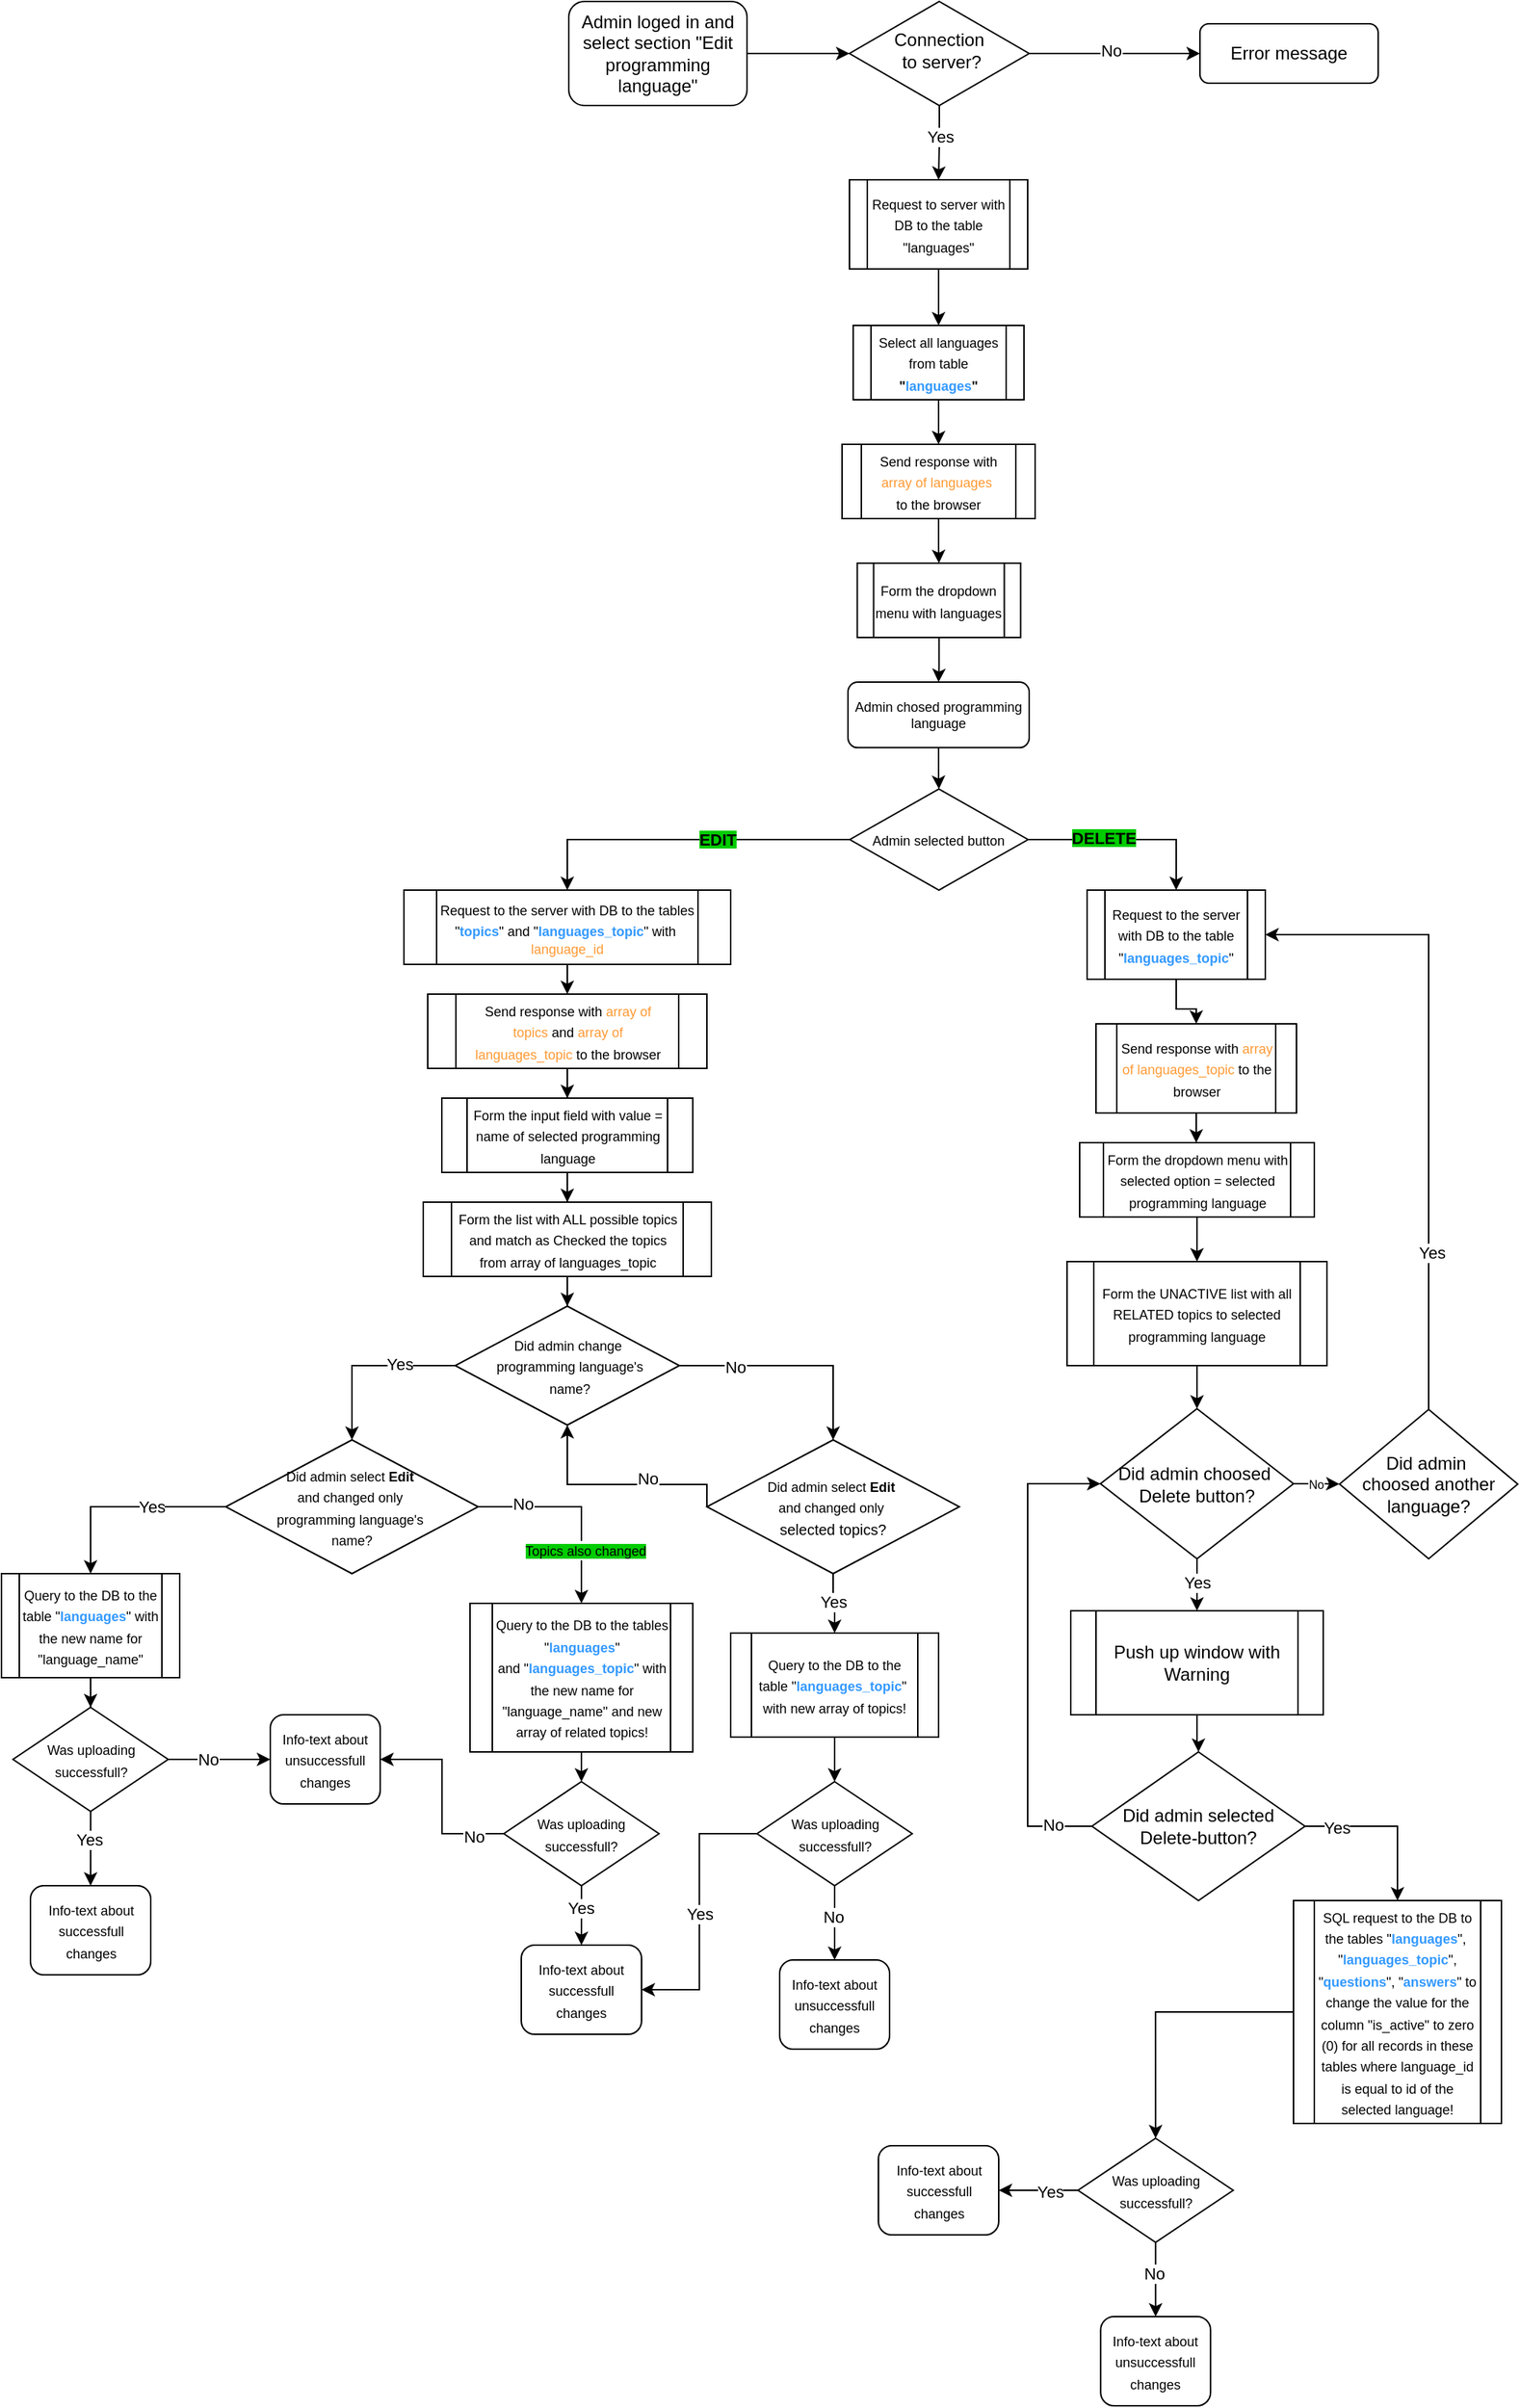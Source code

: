 <mxfile version="27.1.4">
  <diagram id="C5RBs43oDa-KdzZeNtuy" name="Page-1">
    <mxGraphModel dx="1682" dy="297" grid="1" gridSize="10" guides="1" tooltips="1" connect="1" arrows="1" fold="1" page="1" pageScale="1" pageWidth="1169" pageHeight="827" math="0" shadow="0">
      <root>
        <mxCell id="WIyWlLk6GJQsqaUBKTNV-0" />
        <mxCell id="WIyWlLk6GJQsqaUBKTNV-1" parent="WIyWlLk6GJQsqaUBKTNV-0" />
        <mxCell id="8D5OD1Dsjr757IrfoJvk-187" style="edgeStyle=orthogonalEdgeStyle;rounded=0;orthogonalLoop=1;jettySize=auto;html=1;entryX=0;entryY=0.5;entryDx=0;entryDy=0;" parent="WIyWlLk6GJQsqaUBKTNV-1" source="8D5OD1Dsjr757IrfoJvk-73" target="8D5OD1Dsjr757IrfoJvk-78" edge="1">
          <mxGeometry relative="1" as="geometry" />
        </mxCell>
        <mxCell id="8D5OD1Dsjr757IrfoJvk-73" value="Admin loged in and select section &quot;Edit programming language&quot;" style="rounded=1;whiteSpace=wrap;html=1;fontSize=12;glass=0;strokeWidth=1;shadow=0;" parent="WIyWlLk6GJQsqaUBKTNV-1" vertex="1">
          <mxGeometry x="-368" y="30" width="120" height="70" as="geometry" />
        </mxCell>
        <mxCell id="8D5OD1Dsjr757IrfoJvk-74" style="edgeStyle=orthogonalEdgeStyle;rounded=0;orthogonalLoop=1;jettySize=auto;html=1;entryX=0.5;entryY=0;entryDx=0;entryDy=0;" parent="WIyWlLk6GJQsqaUBKTNV-1" source="8D5OD1Dsjr757IrfoJvk-78" target="8D5OD1Dsjr757IrfoJvk-81" edge="1">
          <mxGeometry relative="1" as="geometry" />
        </mxCell>
        <mxCell id="8D5OD1Dsjr757IrfoJvk-75" value="Yes" style="edgeLabel;html=1;align=center;verticalAlign=middle;resizable=0;points=[];" parent="8D5OD1Dsjr757IrfoJvk-74" vertex="1" connectable="0">
          <mxGeometry x="-0.187" relative="1" as="geometry">
            <mxPoint as="offset" />
          </mxGeometry>
        </mxCell>
        <mxCell id="8D5OD1Dsjr757IrfoJvk-76" style="edgeStyle=orthogonalEdgeStyle;rounded=0;orthogonalLoop=1;jettySize=auto;html=1;exitX=1;exitY=0.5;exitDx=0;exitDy=0;entryX=0;entryY=0.5;entryDx=0;entryDy=0;" parent="WIyWlLk6GJQsqaUBKTNV-1" source="8D5OD1Dsjr757IrfoJvk-78" target="8D5OD1Dsjr757IrfoJvk-79" edge="1">
          <mxGeometry relative="1" as="geometry" />
        </mxCell>
        <mxCell id="8D5OD1Dsjr757IrfoJvk-77" value="No" style="edgeLabel;html=1;align=center;verticalAlign=middle;resizable=0;points=[];" parent="8D5OD1Dsjr757IrfoJvk-76" vertex="1" connectable="0">
          <mxGeometry x="-0.056" y="2" relative="1" as="geometry">
            <mxPoint as="offset" />
          </mxGeometry>
        </mxCell>
        <mxCell id="8D5OD1Dsjr757IrfoJvk-78" value="Connection&lt;div&gt;&amp;nbsp;to server?&lt;/div&gt;" style="rhombus;whiteSpace=wrap;html=1;shadow=0;fontFamily=Helvetica;fontSize=12;align=center;strokeWidth=1;spacing=6;spacingTop=-4;" parent="WIyWlLk6GJQsqaUBKTNV-1" vertex="1">
          <mxGeometry x="-179" y="30" width="121" height="70" as="geometry" />
        </mxCell>
        <mxCell id="8D5OD1Dsjr757IrfoJvk-79" value="Error message" style="rounded=1;whiteSpace=wrap;html=1;fontSize=12;glass=0;strokeWidth=1;shadow=0;" parent="WIyWlLk6GJQsqaUBKTNV-1" vertex="1">
          <mxGeometry x="57" y="45" width="120" height="40" as="geometry" />
        </mxCell>
        <mxCell id="8D5OD1Dsjr757IrfoJvk-80" style="edgeStyle=orthogonalEdgeStyle;rounded=0;orthogonalLoop=1;jettySize=auto;html=1;entryX=0.5;entryY=0;entryDx=0;entryDy=0;" parent="WIyWlLk6GJQsqaUBKTNV-1" source="8D5OD1Dsjr757IrfoJvk-81" target="8D5OD1Dsjr757IrfoJvk-83" edge="1">
          <mxGeometry relative="1" as="geometry" />
        </mxCell>
        <mxCell id="8D5OD1Dsjr757IrfoJvk-81" value="&lt;span style=&quot;font-size: 9px;&quot;&gt;Request to server with DB to the table &quot;languages&quot;&lt;/span&gt;" style="shape=process;whiteSpace=wrap;html=1;backgroundOutline=1;" parent="WIyWlLk6GJQsqaUBKTNV-1" vertex="1">
          <mxGeometry x="-179" y="150" width="120" height="60" as="geometry" />
        </mxCell>
        <mxCell id="8D5OD1Dsjr757IrfoJvk-82" style="edgeStyle=orthogonalEdgeStyle;rounded=0;orthogonalLoop=1;jettySize=auto;html=1;entryX=0.5;entryY=0;entryDx=0;entryDy=0;" parent="WIyWlLk6GJQsqaUBKTNV-1" source="8D5OD1Dsjr757IrfoJvk-83" target="8D5OD1Dsjr757IrfoJvk-85" edge="1">
          <mxGeometry relative="1" as="geometry" />
        </mxCell>
        <mxCell id="8D5OD1Dsjr757IrfoJvk-83" value="&lt;font style=&quot;font-size: 9px;&quot;&gt;Select all languages from table &lt;b&gt;&quot;&lt;font style=&quot;color: rgb(51, 153, 255);&quot;&gt;languages&lt;/font&gt;&quot;&lt;/b&gt;&lt;/font&gt;" style="shape=process;whiteSpace=wrap;html=1;backgroundOutline=1;" parent="WIyWlLk6GJQsqaUBKTNV-1" vertex="1">
          <mxGeometry x="-176.5" y="248" width="115" height="50" as="geometry" />
        </mxCell>
        <mxCell id="8D5OD1Dsjr757IrfoJvk-84" style="edgeStyle=orthogonalEdgeStyle;rounded=0;orthogonalLoop=1;jettySize=auto;html=1;entryX=0.5;entryY=0;entryDx=0;entryDy=0;" parent="WIyWlLk6GJQsqaUBKTNV-1" source="8D5OD1Dsjr757IrfoJvk-85" target="8D5OD1Dsjr757IrfoJvk-87" edge="1">
          <mxGeometry relative="1" as="geometry" />
        </mxCell>
        <mxCell id="8D5OD1Dsjr757IrfoJvk-85" value="&lt;font style=&quot;font-size: 9px;&quot;&gt;Send response with &lt;font style=&quot;color: rgb(255, 153, 51);&quot;&gt;array of languages&lt;/font&gt;&amp;nbsp;&lt;/font&gt;&lt;div&gt;&lt;font style=&quot;font-size: 9px;&quot;&gt;to the browser&lt;/font&gt;&lt;/div&gt;" style="shape=process;whiteSpace=wrap;html=1;backgroundOutline=1;" parent="WIyWlLk6GJQsqaUBKTNV-1" vertex="1">
          <mxGeometry x="-184" y="328" width="130" height="50" as="geometry" />
        </mxCell>
        <mxCell id="8D5OD1Dsjr757IrfoJvk-86" value="" style="edgeStyle=orthogonalEdgeStyle;rounded=0;orthogonalLoop=1;jettySize=auto;html=1;" parent="WIyWlLk6GJQsqaUBKTNV-1" source="8D5OD1Dsjr757IrfoJvk-87" target="8D5OD1Dsjr757IrfoJvk-89" edge="1">
          <mxGeometry relative="1" as="geometry" />
        </mxCell>
        <mxCell id="8D5OD1Dsjr757IrfoJvk-87" value="&lt;font style=&quot;font-size: 9px;&quot;&gt;Form the dropdown menu with languages&lt;/font&gt;" style="shape=process;whiteSpace=wrap;html=1;backgroundOutline=1;" parent="WIyWlLk6GJQsqaUBKTNV-1" vertex="1">
          <mxGeometry x="-173.75" y="408.0" width="110" height="50" as="geometry" />
        </mxCell>
        <mxCell id="8D5OD1Dsjr757IrfoJvk-88" style="edgeStyle=orthogonalEdgeStyle;rounded=0;orthogonalLoop=1;jettySize=auto;html=1;entryX=0.5;entryY=0;entryDx=0;entryDy=0;" parent="WIyWlLk6GJQsqaUBKTNV-1" source="8D5OD1Dsjr757IrfoJvk-89" target="8D5OD1Dsjr757IrfoJvk-98" edge="1">
          <mxGeometry relative="1" as="geometry" />
        </mxCell>
        <mxCell id="8D5OD1Dsjr757IrfoJvk-89" value="Admin chosed programming language" style="whiteSpace=wrap;html=1;rounded=1;fontSize=9;" parent="WIyWlLk6GJQsqaUBKTNV-1" vertex="1">
          <mxGeometry x="-180" y="488.0" width="122" height="44.18" as="geometry" />
        </mxCell>
        <mxCell id="8D5OD1Dsjr757IrfoJvk-90" style="edgeStyle=orthogonalEdgeStyle;rounded=0;orthogonalLoop=1;jettySize=auto;html=1;entryX=0.5;entryY=0;entryDx=0;entryDy=0;" parent="WIyWlLk6GJQsqaUBKTNV-1" source="8D5OD1Dsjr757IrfoJvk-91" target="8D5OD1Dsjr757IrfoJvk-103" edge="1">
          <mxGeometry relative="1" as="geometry" />
        </mxCell>
        <mxCell id="8D5OD1Dsjr757IrfoJvk-91" value="&lt;font style=&quot;font-size: 9px;&quot;&gt;Send response with &lt;font style=&quot;color: rgb(255, 153, 51);&quot;&gt;array of topics&lt;/font&gt;&amp;nbsp;and&amp;nbsp;&lt;span style=&quot;color: rgb(255, 153, 51);&quot;&gt;array of languages_topic&amp;nbsp;&lt;/span&gt;to the browser&lt;/font&gt;" style="shape=process;whiteSpace=wrap;html=1;backgroundOutline=1;" parent="WIyWlLk6GJQsqaUBKTNV-1" vertex="1">
          <mxGeometry x="-463" y="698" width="188" height="50" as="geometry" />
        </mxCell>
        <mxCell id="8D5OD1Dsjr757IrfoJvk-92" style="edgeStyle=orthogonalEdgeStyle;rounded=0;orthogonalLoop=1;jettySize=auto;html=1;entryX=0.5;entryY=0;entryDx=0;entryDy=0;" parent="WIyWlLk6GJQsqaUBKTNV-1" source="8D5OD1Dsjr757IrfoJvk-93" target="8D5OD1Dsjr757IrfoJvk-134" edge="1">
          <mxGeometry relative="1" as="geometry" />
        </mxCell>
        <mxCell id="8D5OD1Dsjr757IrfoJvk-93" value="&lt;font style=&quot;font-size: 9px;&quot;&gt;Form the list with ALL possible topics and match as Checked the topics from array of languages_topic&lt;/font&gt;" style="shape=process;whiteSpace=wrap;html=1;backgroundOutline=1;" parent="WIyWlLk6GJQsqaUBKTNV-1" vertex="1">
          <mxGeometry x="-466" y="838" width="194" height="50" as="geometry" />
        </mxCell>
        <mxCell id="8D5OD1Dsjr757IrfoJvk-94" style="edgeStyle=orthogonalEdgeStyle;rounded=0;orthogonalLoop=1;jettySize=auto;html=1;entryX=0.5;entryY=0;entryDx=0;entryDy=0;exitX=0;exitY=0.5;exitDx=0;exitDy=0;" parent="WIyWlLk6GJQsqaUBKTNV-1" source="8D5OD1Dsjr757IrfoJvk-98" target="8D5OD1Dsjr757IrfoJvk-100" edge="1">
          <mxGeometry relative="1" as="geometry">
            <Array as="points">
              <mxPoint x="-369" y="594" />
            </Array>
          </mxGeometry>
        </mxCell>
        <mxCell id="8D5OD1Dsjr757IrfoJvk-95" value="&lt;b style=&quot;background-color: rgb(0, 204, 0);&quot;&gt;EDIT&lt;/b&gt;" style="edgeLabel;html=1;align=center;verticalAlign=middle;resizable=0;points=[];" parent="8D5OD1Dsjr757IrfoJvk-94" vertex="1" connectable="0">
          <mxGeometry x="-0.306" y="-2" relative="1" as="geometry">
            <mxPoint x="-12" y="2" as="offset" />
          </mxGeometry>
        </mxCell>
        <mxCell id="8D5OD1Dsjr757IrfoJvk-96" style="edgeStyle=orthogonalEdgeStyle;rounded=0;orthogonalLoop=1;jettySize=auto;html=1;entryX=0.5;entryY=0;entryDx=0;entryDy=0;" parent="WIyWlLk6GJQsqaUBKTNV-1" source="8D5OD1Dsjr757IrfoJvk-98" target="8D5OD1Dsjr757IrfoJvk-101" edge="1">
          <mxGeometry relative="1" as="geometry" />
        </mxCell>
        <mxCell id="8D5OD1Dsjr757IrfoJvk-97" value="&lt;span style=&quot;background-color: rgb(0, 204, 0);&quot;&gt;&lt;b&gt;DELETE&lt;/b&gt;&lt;/span&gt;" style="edgeLabel;html=1;align=center;verticalAlign=middle;resizable=0;points=[];" parent="8D5OD1Dsjr757IrfoJvk-96" vertex="1" connectable="0">
          <mxGeometry x="-0.256" y="1" relative="1" as="geometry">
            <mxPoint as="offset" />
          </mxGeometry>
        </mxCell>
        <mxCell id="8D5OD1Dsjr757IrfoJvk-98" value="&lt;span style=&quot;font-size: 9px;&quot;&gt;Admin selected button&lt;/span&gt;" style="rhombus;whiteSpace=wrap;html=1;" parent="WIyWlLk6GJQsqaUBKTNV-1" vertex="1">
          <mxGeometry x="-178.75" y="560" width="120" height="68" as="geometry" />
        </mxCell>
        <mxCell id="8D5OD1Dsjr757IrfoJvk-99" style="edgeStyle=orthogonalEdgeStyle;rounded=0;orthogonalLoop=1;jettySize=auto;html=1;exitX=0.5;exitY=1;exitDx=0;exitDy=0;entryX=0.5;entryY=0;entryDx=0;entryDy=0;" parent="WIyWlLk6GJQsqaUBKTNV-1" source="8D5OD1Dsjr757IrfoJvk-100" target="8D5OD1Dsjr757IrfoJvk-91" edge="1">
          <mxGeometry relative="1" as="geometry">
            <mxPoint x="-339" y="718" as="targetPoint" />
            <Array as="points">
              <mxPoint x="-369" y="698" />
              <mxPoint x="-369" y="698" />
            </Array>
          </mxGeometry>
        </mxCell>
        <mxCell id="8D5OD1Dsjr757IrfoJvk-100" value="&lt;span style=&quot;font-size: 9px;&quot;&gt;Request to the server with DB to the tables &quot;&lt;font style=&quot;color: rgb(51, 153, 255);&quot;&gt;&lt;b&gt;topics&lt;/b&gt;&lt;/font&gt;&quot; and &quot;&lt;font style=&quot;color: rgb(51, 153, 255);&quot;&gt;&lt;b&gt;languages_topic&lt;/b&gt;&lt;/font&gt;&quot; with&amp;nbsp;&lt;/span&gt;&lt;div style=&quot;font-size: 9px;&quot;&gt;&lt;font style=&quot;color: rgb(255, 153, 51);&quot;&gt;language_id&lt;/font&gt;&lt;/div&gt;" style="shape=process;whiteSpace=wrap;html=1;backgroundOutline=1;" parent="WIyWlLk6GJQsqaUBKTNV-1" vertex="1">
          <mxGeometry x="-479" y="628" width="220" height="50" as="geometry" />
        </mxCell>
        <mxCell id="sd-0qP29zZ8B7TKzDbdG-0" style="edgeStyle=orthogonalEdgeStyle;rounded=0;orthogonalLoop=1;jettySize=auto;html=1;entryX=0.5;entryY=0;entryDx=0;entryDy=0;" edge="1" parent="WIyWlLk6GJQsqaUBKTNV-1" source="8D5OD1Dsjr757IrfoJvk-101" target="8D5OD1Dsjr757IrfoJvk-117">
          <mxGeometry relative="1" as="geometry" />
        </mxCell>
        <mxCell id="8D5OD1Dsjr757IrfoJvk-101" value="&lt;span style=&quot;font-size: 9px;&quot;&gt;Request to the server with DB to the table &quot;&lt;font style=&quot;color: rgb(51, 153, 255);&quot;&gt;&lt;b&gt;languages_topic&lt;/b&gt;&lt;/font&gt;&quot;&lt;/span&gt;" style="shape=process;whiteSpace=wrap;html=1;backgroundOutline=1;" parent="WIyWlLk6GJQsqaUBKTNV-1" vertex="1">
          <mxGeometry x="-19" y="628" width="120" height="60" as="geometry" />
        </mxCell>
        <mxCell id="8D5OD1Dsjr757IrfoJvk-102" style="edgeStyle=orthogonalEdgeStyle;rounded=0;orthogonalLoop=1;jettySize=auto;html=1;entryX=0.5;entryY=0;entryDx=0;entryDy=0;" parent="WIyWlLk6GJQsqaUBKTNV-1" source="8D5OD1Dsjr757IrfoJvk-103" target="8D5OD1Dsjr757IrfoJvk-93" edge="1">
          <mxGeometry relative="1" as="geometry" />
        </mxCell>
        <mxCell id="8D5OD1Dsjr757IrfoJvk-103" value="&lt;font style=&quot;font-size: 9px;&quot;&gt;Form the input field with value = name of selected programming language&lt;/font&gt;" style="shape=process;whiteSpace=wrap;html=1;backgroundOutline=1;" parent="WIyWlLk6GJQsqaUBKTNV-1" vertex="1">
          <mxGeometry x="-453.5" y="768" width="169" height="50" as="geometry" />
        </mxCell>
        <mxCell id="8D5OD1Dsjr757IrfoJvk-104" style="edgeStyle=orthogonalEdgeStyle;rounded=0;orthogonalLoop=1;jettySize=auto;html=1;entryX=0.5;entryY=0;entryDx=0;entryDy=0;exitX=0;exitY=0.5;exitDx=0;exitDy=0;" parent="WIyWlLk6GJQsqaUBKTNV-1" source="8D5OD1Dsjr757IrfoJvk-106" target="8D5OD1Dsjr757IrfoJvk-108" edge="1">
          <mxGeometry relative="1" as="geometry" />
        </mxCell>
        <mxCell id="8D5OD1Dsjr757IrfoJvk-105" value="Yes" style="edgeLabel;html=1;align=center;verticalAlign=middle;resizable=0;points=[];" parent="8D5OD1Dsjr757IrfoJvk-104" vertex="1" connectable="0">
          <mxGeometry x="0.199" y="2" relative="1" as="geometry">
            <mxPoint x="31" y="-2" as="offset" />
          </mxGeometry>
        </mxCell>
        <mxCell id="8D5OD1Dsjr757IrfoJvk-137" style="edgeStyle=orthogonalEdgeStyle;rounded=0;orthogonalLoop=1;jettySize=auto;html=1;entryX=0.5;entryY=0;entryDx=0;entryDy=0;exitX=1;exitY=0.5;exitDx=0;exitDy=0;" parent="WIyWlLk6GJQsqaUBKTNV-1" source="8D5OD1Dsjr757IrfoJvk-106" target="8D5OD1Dsjr757IrfoJvk-136" edge="1">
          <mxGeometry relative="1" as="geometry" />
        </mxCell>
        <mxCell id="8D5OD1Dsjr757IrfoJvk-138" value="No" style="edgeLabel;html=1;align=center;verticalAlign=middle;resizable=0;points=[];" parent="8D5OD1Dsjr757IrfoJvk-137" vertex="1" connectable="0">
          <mxGeometry x="-0.564" y="2" relative="1" as="geometry">
            <mxPoint as="offset" />
          </mxGeometry>
        </mxCell>
        <mxCell id="8D5OD1Dsjr757IrfoJvk-139" value="&lt;font style=&quot;font-size: 9px; background-color: rgb(0, 204, 0);&quot;&gt;Topics also changed&lt;/font&gt;" style="edgeLabel;html=1;align=center;verticalAlign=middle;resizable=0;points=[];" parent="8D5OD1Dsjr757IrfoJvk-137" vertex="1" connectable="0">
          <mxGeometry x="0.461" y="2" relative="1" as="geometry">
            <mxPoint as="offset" />
          </mxGeometry>
        </mxCell>
        <mxCell id="8D5OD1Dsjr757IrfoJvk-106" value="&lt;font style=&quot;font-size: 9px;&quot;&gt;Did admin select&amp;nbsp;&lt;b style=&quot;&quot;&gt;Edit&lt;/b&gt;&amp;nbsp;&lt;/font&gt;&lt;div&gt;&lt;font style=&quot;font-size: 9px;&quot;&gt;and&amp;nbsp;changed&amp;nbsp;&lt;span style=&quot;background-color: transparent; color: light-dark(rgb(0, 0, 0), rgb(255, 255, 255));&quot;&gt;only&amp;nbsp;&lt;/span&gt;&lt;/font&gt;&lt;div&gt;&lt;div&gt;&lt;font style=&quot;font-size: 9px;&quot;&gt;programming language&#39;s&amp;nbsp;&lt;/font&gt;&lt;/div&gt;&lt;div&gt;&lt;font style=&quot;font-size: 9px;&quot;&gt;name?&lt;/font&gt;&lt;/div&gt;&lt;/div&gt;&lt;/div&gt;" style="rhombus;whiteSpace=wrap;html=1;" parent="WIyWlLk6GJQsqaUBKTNV-1" vertex="1">
          <mxGeometry x="-599" y="998" width="170" height="90" as="geometry" />
        </mxCell>
        <mxCell id="8D5OD1Dsjr757IrfoJvk-107" style="edgeStyle=orthogonalEdgeStyle;rounded=0;orthogonalLoop=1;jettySize=auto;html=1;entryX=0.5;entryY=0;entryDx=0;entryDy=0;" parent="WIyWlLk6GJQsqaUBKTNV-1" source="8D5OD1Dsjr757IrfoJvk-108" target="8D5OD1Dsjr757IrfoJvk-113" edge="1">
          <mxGeometry relative="1" as="geometry" />
        </mxCell>
        <mxCell id="8D5OD1Dsjr757IrfoJvk-108" value="&lt;span style=&quot;font-size: 9px;&quot;&gt;Query to the DB to the table &quot;&lt;font style=&quot;color: rgb(51, 153, 255);&quot;&gt;&lt;b&gt;languages&lt;/b&gt;&lt;/font&gt;&quot; with the new name for &quot;language_name&quot;&lt;br&gt;&lt;/span&gt;" style="shape=process;whiteSpace=wrap;html=1;backgroundOutline=1;" parent="WIyWlLk6GJQsqaUBKTNV-1" vertex="1">
          <mxGeometry x="-750" y="1088" width="120" height="70" as="geometry" />
        </mxCell>
        <mxCell id="8D5OD1Dsjr757IrfoJvk-109" style="edgeStyle=orthogonalEdgeStyle;rounded=0;orthogonalLoop=1;jettySize=auto;html=1;entryX=0;entryY=0.5;entryDx=0;entryDy=0;" parent="WIyWlLk6GJQsqaUBKTNV-1" source="8D5OD1Dsjr757IrfoJvk-113" target="8D5OD1Dsjr757IrfoJvk-114" edge="1">
          <mxGeometry relative="1" as="geometry" />
        </mxCell>
        <mxCell id="8D5OD1Dsjr757IrfoJvk-110" value="No" style="edgeLabel;html=1;align=center;verticalAlign=middle;resizable=0;points=[];" parent="8D5OD1Dsjr757IrfoJvk-109" vertex="1" connectable="0">
          <mxGeometry x="-0.229" relative="1" as="geometry">
            <mxPoint as="offset" />
          </mxGeometry>
        </mxCell>
        <mxCell id="8D5OD1Dsjr757IrfoJvk-111" value="" style="edgeStyle=orthogonalEdgeStyle;rounded=0;orthogonalLoop=1;jettySize=auto;html=1;" parent="WIyWlLk6GJQsqaUBKTNV-1" source="8D5OD1Dsjr757IrfoJvk-113" target="8D5OD1Dsjr757IrfoJvk-115" edge="1">
          <mxGeometry relative="1" as="geometry" />
        </mxCell>
        <mxCell id="8D5OD1Dsjr757IrfoJvk-112" value="Yes" style="edgeLabel;html=1;align=center;verticalAlign=middle;resizable=0;points=[];" parent="8D5OD1Dsjr757IrfoJvk-111" vertex="1" connectable="0">
          <mxGeometry x="-0.257" y="-1" relative="1" as="geometry">
            <mxPoint as="offset" />
          </mxGeometry>
        </mxCell>
        <mxCell id="8D5OD1Dsjr757IrfoJvk-113" value="&lt;font style=&quot;font-size: 9px;&quot;&gt;Was uploading successfull?&lt;/font&gt;" style="rhombus;whiteSpace=wrap;html=1;" parent="WIyWlLk6GJQsqaUBKTNV-1" vertex="1">
          <mxGeometry x="-742.25" y="1178" width="104.5" height="70" as="geometry" />
        </mxCell>
        <mxCell id="8D5OD1Dsjr757IrfoJvk-114" value="&lt;font style=&quot;font-size: 9px;&quot;&gt;Info-text about unsuccessfull changes&lt;/font&gt;" style="rounded=1;whiteSpace=wrap;html=1;" parent="WIyWlLk6GJQsqaUBKTNV-1" vertex="1">
          <mxGeometry x="-569" y="1183" width="74" height="60" as="geometry" />
        </mxCell>
        <mxCell id="8D5OD1Dsjr757IrfoJvk-115" value="&lt;font style=&quot;font-size: 9px;&quot;&gt;Info-text about successfull changes&lt;/font&gt;" style="rounded=1;whiteSpace=wrap;html=1;" parent="WIyWlLk6GJQsqaUBKTNV-1" vertex="1">
          <mxGeometry x="-730.5" y="1298" width="81" height="60" as="geometry" />
        </mxCell>
        <mxCell id="8D5OD1Dsjr757IrfoJvk-116" style="edgeStyle=orthogonalEdgeStyle;rounded=0;orthogonalLoop=1;jettySize=auto;html=1;entryX=0.5;entryY=0;entryDx=0;entryDy=0;" parent="WIyWlLk6GJQsqaUBKTNV-1" source="8D5OD1Dsjr757IrfoJvk-117" target="8D5OD1Dsjr757IrfoJvk-121" edge="1">
          <mxGeometry relative="1" as="geometry" />
        </mxCell>
        <mxCell id="8D5OD1Dsjr757IrfoJvk-117" value="&lt;font style=&quot;font-size: 9px;&quot;&gt;Send response with &lt;span style=&quot;color: rgb(255, 153, 51);&quot;&gt;array of languages_topic&amp;nbsp;&lt;/span&gt;to the browser&lt;/font&gt;" style="shape=process;whiteSpace=wrap;html=1;backgroundOutline=1;" parent="WIyWlLk6GJQsqaUBKTNV-1" vertex="1">
          <mxGeometry x="-13" y="718" width="135" height="60" as="geometry" />
        </mxCell>
        <mxCell id="8D5OD1Dsjr757IrfoJvk-118" style="edgeStyle=orthogonalEdgeStyle;rounded=0;orthogonalLoop=1;jettySize=auto;html=1;entryX=0.5;entryY=0;entryDx=0;entryDy=0;" parent="WIyWlLk6GJQsqaUBKTNV-1" source="8D5OD1Dsjr757IrfoJvk-119" target="8D5OD1Dsjr757IrfoJvk-124" edge="1">
          <mxGeometry relative="1" as="geometry" />
        </mxCell>
        <mxCell id="8D5OD1Dsjr757IrfoJvk-119" value="&lt;font style=&quot;font-size: 9px;&quot;&gt;Form the UNACTIVE list with all RELATED topics to selected programming language&lt;/font&gt;" style="shape=process;whiteSpace=wrap;html=1;backgroundOutline=1;" parent="WIyWlLk6GJQsqaUBKTNV-1" vertex="1">
          <mxGeometry x="-32.5" y="878" width="175" height="70" as="geometry" />
        </mxCell>
        <mxCell id="8D5OD1Dsjr757IrfoJvk-120" style="edgeStyle=orthogonalEdgeStyle;rounded=0;orthogonalLoop=1;jettySize=auto;html=1;entryX=0.5;entryY=0;entryDx=0;entryDy=0;" parent="WIyWlLk6GJQsqaUBKTNV-1" source="8D5OD1Dsjr757IrfoJvk-121" target="8D5OD1Dsjr757IrfoJvk-119" edge="1">
          <mxGeometry relative="1" as="geometry" />
        </mxCell>
        <mxCell id="8D5OD1Dsjr757IrfoJvk-121" value="&lt;font style=&quot;font-size: 9px;&quot;&gt;Form the dropdown menu with selected option = selected programming language&lt;/font&gt;" style="shape=process;whiteSpace=wrap;html=1;backgroundOutline=1;" parent="WIyWlLk6GJQsqaUBKTNV-1" vertex="1">
          <mxGeometry x="-24" y="798" width="158" height="50" as="geometry" />
        </mxCell>
        <mxCell id="8D5OD1Dsjr757IrfoJvk-163" style="edgeStyle=orthogonalEdgeStyle;rounded=0;orthogonalLoop=1;jettySize=auto;html=1;entryX=0;entryY=0.5;entryDx=0;entryDy=0;" parent="WIyWlLk6GJQsqaUBKTNV-1" source="8D5OD1Dsjr757IrfoJvk-124" target="8D5OD1Dsjr757IrfoJvk-161" edge="1">
          <mxGeometry relative="1" as="geometry" />
        </mxCell>
        <mxCell id="8D5OD1Dsjr757IrfoJvk-164" value="&lt;font style=&quot;font-size: 8px;&quot;&gt;No&lt;/font&gt;" style="edgeLabel;html=1;align=center;verticalAlign=middle;resizable=0;points=[];" parent="8D5OD1Dsjr757IrfoJvk-163" vertex="1" connectable="0">
          <mxGeometry x="-0.149" y="-1" relative="1" as="geometry">
            <mxPoint x="1" y="-2" as="offset" />
          </mxGeometry>
        </mxCell>
        <mxCell id="sd-0qP29zZ8B7TKzDbdG-3" style="edgeStyle=orthogonalEdgeStyle;rounded=0;orthogonalLoop=1;jettySize=auto;html=1;entryX=0.5;entryY=0;entryDx=0;entryDy=0;" edge="1" parent="WIyWlLk6GJQsqaUBKTNV-1" source="8D5OD1Dsjr757IrfoJvk-124" target="8D5OD1Dsjr757IrfoJvk-167">
          <mxGeometry relative="1" as="geometry" />
        </mxCell>
        <mxCell id="sd-0qP29zZ8B7TKzDbdG-4" value="Yes" style="edgeLabel;html=1;align=center;verticalAlign=middle;resizable=0;points=[];" vertex="1" connectable="0" parent="sd-0qP29zZ8B7TKzDbdG-3">
          <mxGeometry x="0.152" relative="1" as="geometry">
            <mxPoint as="offset" />
          </mxGeometry>
        </mxCell>
        <mxCell id="8D5OD1Dsjr757IrfoJvk-124" value="Did admin сhoosed&amp;nbsp;&lt;div&gt;Delete button?&lt;/div&gt;" style="rhombus;whiteSpace=wrap;html=1;" parent="WIyWlLk6GJQsqaUBKTNV-1" vertex="1">
          <mxGeometry x="-10" y="977" width="130" height="101" as="geometry" />
        </mxCell>
        <mxCell id="8D5OD1Dsjr757IrfoJvk-130" style="edgeStyle=orthogonalEdgeStyle;rounded=0;orthogonalLoop=1;jettySize=auto;html=1;entryX=0.5;entryY=0;entryDx=0;entryDy=0;exitX=0;exitY=0.5;exitDx=0;exitDy=0;" parent="WIyWlLk6GJQsqaUBKTNV-1" source="8D5OD1Dsjr757IrfoJvk-134" target="8D5OD1Dsjr757IrfoJvk-106" edge="1">
          <mxGeometry relative="1" as="geometry" />
        </mxCell>
        <mxCell id="8D5OD1Dsjr757IrfoJvk-131" value="Yes" style="edgeLabel;html=1;align=center;verticalAlign=middle;resizable=0;points=[];" parent="8D5OD1Dsjr757IrfoJvk-130" vertex="1" connectable="0">
          <mxGeometry x="-0.361" y="-1" relative="1" as="geometry">
            <mxPoint as="offset" />
          </mxGeometry>
        </mxCell>
        <mxCell id="8D5OD1Dsjr757IrfoJvk-132" style="edgeStyle=orthogonalEdgeStyle;rounded=0;orthogonalLoop=1;jettySize=auto;html=1;entryX=0.5;entryY=0;entryDx=0;entryDy=0;exitX=1;exitY=0.5;exitDx=0;exitDy=0;" parent="WIyWlLk6GJQsqaUBKTNV-1" source="8D5OD1Dsjr757IrfoJvk-134" target="8D5OD1Dsjr757IrfoJvk-135" edge="1">
          <mxGeometry relative="1" as="geometry" />
        </mxCell>
        <mxCell id="8D5OD1Dsjr757IrfoJvk-133" value="No" style="edgeLabel;html=1;align=center;verticalAlign=middle;resizable=0;points=[];" parent="8D5OD1Dsjr757IrfoJvk-132" vertex="1" connectable="0">
          <mxGeometry x="-0.521" y="-1" relative="1" as="geometry">
            <mxPoint as="offset" />
          </mxGeometry>
        </mxCell>
        <mxCell id="8D5OD1Dsjr757IrfoJvk-134" value="&lt;font style=&quot;font-size: 9px;&quot;&gt;Did admin change&lt;/font&gt;&lt;div&gt;&lt;font style=&quot;font-size: 9px;&quot;&gt;&amp;nbsp;programming language&#39;s&lt;/font&gt;&lt;/div&gt;&lt;div&gt;&lt;font style=&quot;font-size: 9px;&quot;&gt;&amp;nbsp;name?&lt;/font&gt;&lt;/div&gt;" style="rhombus;whiteSpace=wrap;html=1;" parent="WIyWlLk6GJQsqaUBKTNV-1" vertex="1">
          <mxGeometry x="-444.5" y="908" width="151" height="80" as="geometry" />
        </mxCell>
        <mxCell id="8D5OD1Dsjr757IrfoJvk-155" style="edgeStyle=orthogonalEdgeStyle;rounded=0;orthogonalLoop=1;jettySize=auto;html=1;entryX=0.5;entryY=0;entryDx=0;entryDy=0;" parent="WIyWlLk6GJQsqaUBKTNV-1" source="8D5OD1Dsjr757IrfoJvk-135" target="8D5OD1Dsjr757IrfoJvk-147" edge="1">
          <mxGeometry relative="1" as="geometry" />
        </mxCell>
        <mxCell id="8D5OD1Dsjr757IrfoJvk-156" value="Yes" style="edgeLabel;html=1;align=center;verticalAlign=middle;resizable=0;points=[];" parent="8D5OD1Dsjr757IrfoJvk-155" vertex="1" connectable="0">
          <mxGeometry x="-0.087" relative="1" as="geometry">
            <mxPoint as="offset" />
          </mxGeometry>
        </mxCell>
        <mxCell id="8D5OD1Dsjr757IrfoJvk-159" style="edgeStyle=orthogonalEdgeStyle;rounded=0;orthogonalLoop=1;jettySize=auto;html=1;entryX=0.5;entryY=1;entryDx=0;entryDy=0;exitX=0;exitY=0.5;exitDx=0;exitDy=0;" parent="WIyWlLk6GJQsqaUBKTNV-1" source="8D5OD1Dsjr757IrfoJvk-135" target="8D5OD1Dsjr757IrfoJvk-134" edge="1">
          <mxGeometry relative="1" as="geometry">
            <Array as="points">
              <mxPoint x="-275" y="1028" />
              <mxPoint x="-369" y="1028" />
            </Array>
          </mxGeometry>
        </mxCell>
        <mxCell id="8D5OD1Dsjr757IrfoJvk-160" value="No" style="edgeLabel;html=1;align=center;verticalAlign=middle;resizable=0;points=[];" parent="8D5OD1Dsjr757IrfoJvk-159" vertex="1" connectable="0">
          <mxGeometry x="-0.249" y="-4" relative="1" as="geometry">
            <mxPoint x="1" as="offset" />
          </mxGeometry>
        </mxCell>
        <mxCell id="8D5OD1Dsjr757IrfoJvk-135" value="&lt;font style=&quot;font-size: 9px;&quot;&gt;Did admin select&amp;nbsp;&lt;b style=&quot;&quot;&gt;Edit&lt;/b&gt;&amp;nbsp;&lt;/font&gt;&lt;div&gt;&lt;font style=&quot;font-size: 9px;&quot;&gt;and&amp;nbsp;changed&amp;nbsp;&lt;span style=&quot;background-color: transparent; color: light-dark(rgb(0, 0, 0), rgb(255, 255, 255));&quot;&gt;only&amp;nbsp;&lt;/span&gt;&lt;/font&gt;&lt;div&gt;&lt;div&gt;&lt;font size=&quot;1&quot;&gt;selected topics?&lt;/font&gt;&lt;/div&gt;&lt;/div&gt;&lt;/div&gt;" style="rhombus;whiteSpace=wrap;html=1;" parent="WIyWlLk6GJQsqaUBKTNV-1" vertex="1">
          <mxGeometry x="-275" y="998" width="170" height="90" as="geometry" />
        </mxCell>
        <mxCell id="8D5OD1Dsjr757IrfoJvk-144" style="edgeStyle=orthogonalEdgeStyle;rounded=0;orthogonalLoop=1;jettySize=auto;html=1;" parent="WIyWlLk6GJQsqaUBKTNV-1" source="8D5OD1Dsjr757IrfoJvk-136" target="8D5OD1Dsjr757IrfoJvk-142" edge="1">
          <mxGeometry relative="1" as="geometry" />
        </mxCell>
        <mxCell id="8D5OD1Dsjr757IrfoJvk-136" value="&lt;span style=&quot;font-size: 9px;&quot;&gt;Query to the DB to the tables &quot;&lt;font style=&quot;color: rgb(51, 153, 255);&quot;&gt;&lt;b&gt;languages&lt;/b&gt;&lt;/font&gt;&quot; and&amp;nbsp;&lt;/span&gt;&lt;span style=&quot;font-size: 9px;&quot;&gt;&quot;&lt;/span&gt;&lt;font style=&quot;font-size: 9px; color: rgb(51, 153, 255);&quot;&gt;&lt;b&gt;languages_topic&lt;/b&gt;&lt;/font&gt;&lt;span style=&quot;font-size: 9px;&quot;&gt;&quot;&lt;/span&gt;&lt;span style=&quot;font-size: 9px;&quot;&gt;&amp;nbsp;with the new name for &quot;language_name&quot; and new array of related topics!&lt;br&gt;&lt;/span&gt;" style="shape=process;whiteSpace=wrap;html=1;backgroundOutline=1;" parent="WIyWlLk6GJQsqaUBKTNV-1" vertex="1">
          <mxGeometry x="-434.5" y="1108" width="150" height="100" as="geometry" />
        </mxCell>
        <mxCell id="8D5OD1Dsjr757IrfoJvk-140" value="" style="edgeStyle=orthogonalEdgeStyle;rounded=0;orthogonalLoop=1;jettySize=auto;html=1;" parent="WIyWlLk6GJQsqaUBKTNV-1" source="8D5OD1Dsjr757IrfoJvk-142" target="8D5OD1Dsjr757IrfoJvk-143" edge="1">
          <mxGeometry relative="1" as="geometry" />
        </mxCell>
        <mxCell id="8D5OD1Dsjr757IrfoJvk-141" value="Yes" style="edgeLabel;html=1;align=center;verticalAlign=middle;resizable=0;points=[];" parent="8D5OD1Dsjr757IrfoJvk-140" vertex="1" connectable="0">
          <mxGeometry x="-0.257" y="-1" relative="1" as="geometry">
            <mxPoint as="offset" />
          </mxGeometry>
        </mxCell>
        <mxCell id="8D5OD1Dsjr757IrfoJvk-145" style="edgeStyle=orthogonalEdgeStyle;rounded=0;orthogonalLoop=1;jettySize=auto;html=1;entryX=1;entryY=0.5;entryDx=0;entryDy=0;" parent="WIyWlLk6GJQsqaUBKTNV-1" source="8D5OD1Dsjr757IrfoJvk-142" target="8D5OD1Dsjr757IrfoJvk-114" edge="1">
          <mxGeometry relative="1" as="geometry" />
        </mxCell>
        <mxCell id="8D5OD1Dsjr757IrfoJvk-146" value="No" style="edgeLabel;html=1;align=center;verticalAlign=middle;resizable=0;points=[];" parent="8D5OD1Dsjr757IrfoJvk-145" vertex="1" connectable="0">
          <mxGeometry x="-0.682" y="2" relative="1" as="geometry">
            <mxPoint as="offset" />
          </mxGeometry>
        </mxCell>
        <mxCell id="8D5OD1Dsjr757IrfoJvk-142" value="&lt;font style=&quot;font-size: 9px;&quot;&gt;Was uploading successfull?&lt;/font&gt;" style="rhombus;whiteSpace=wrap;html=1;" parent="WIyWlLk6GJQsqaUBKTNV-1" vertex="1">
          <mxGeometry x="-411.75" y="1228" width="104.5" height="70" as="geometry" />
        </mxCell>
        <mxCell id="8D5OD1Dsjr757IrfoJvk-143" value="&lt;font style=&quot;font-size: 9px;&quot;&gt;Info-text about successfull changes&lt;/font&gt;" style="rounded=1;whiteSpace=wrap;html=1;" parent="WIyWlLk6GJQsqaUBKTNV-1" vertex="1">
          <mxGeometry x="-400" y="1338" width="81" height="60" as="geometry" />
        </mxCell>
        <mxCell id="8D5OD1Dsjr757IrfoJvk-150" style="edgeStyle=orthogonalEdgeStyle;rounded=0;orthogonalLoop=1;jettySize=auto;html=1;entryX=0.5;entryY=0;entryDx=0;entryDy=0;" parent="WIyWlLk6GJQsqaUBKTNV-1" source="8D5OD1Dsjr757IrfoJvk-147" target="8D5OD1Dsjr757IrfoJvk-148" edge="1">
          <mxGeometry relative="1" as="geometry" />
        </mxCell>
        <mxCell id="8D5OD1Dsjr757IrfoJvk-147" value="&lt;span style=&quot;font-size: 9px;&quot;&gt;Query to the DB to the table&amp;nbsp;&lt;/span&gt;&lt;span style=&quot;font-size: 9px;&quot;&gt;&quot;&lt;/span&gt;&lt;font style=&quot;font-size: 9px; color: rgb(51, 153, 255);&quot;&gt;&lt;b&gt;languages_topic&lt;/b&gt;&lt;/font&gt;&lt;span style=&quot;font-size: 9px;&quot;&gt;&quot;&lt;/span&gt;&lt;span style=&quot;font-size: 9px;&quot;&gt;&amp;nbsp;&lt;/span&gt;&lt;div&gt;&lt;span style=&quot;font-size: 9px;&quot;&gt;with new array of topics!&lt;br&gt;&lt;/span&gt;&lt;/div&gt;" style="shape=process;whiteSpace=wrap;html=1;backgroundOutline=1;" parent="WIyWlLk6GJQsqaUBKTNV-1" vertex="1">
          <mxGeometry x="-259" y="1128" width="140" height="70" as="geometry" />
        </mxCell>
        <mxCell id="8D5OD1Dsjr757IrfoJvk-149" style="edgeStyle=orthogonalEdgeStyle;rounded=0;orthogonalLoop=1;jettySize=auto;html=1;entryX=1;entryY=0.5;entryDx=0;entryDy=0;" parent="WIyWlLk6GJQsqaUBKTNV-1" source="8D5OD1Dsjr757IrfoJvk-148" target="8D5OD1Dsjr757IrfoJvk-143" edge="1">
          <mxGeometry relative="1" as="geometry" />
        </mxCell>
        <mxCell id="8D5OD1Dsjr757IrfoJvk-151" value="Yes" style="edgeLabel;html=1;align=center;verticalAlign=middle;resizable=0;points=[];" parent="8D5OD1Dsjr757IrfoJvk-149" vertex="1" connectable="0">
          <mxGeometry x="0.02" relative="1" as="geometry">
            <mxPoint as="offset" />
          </mxGeometry>
        </mxCell>
        <mxCell id="8D5OD1Dsjr757IrfoJvk-153" style="edgeStyle=orthogonalEdgeStyle;rounded=0;orthogonalLoop=1;jettySize=auto;html=1;exitX=0.5;exitY=1;exitDx=0;exitDy=0;" parent="WIyWlLk6GJQsqaUBKTNV-1" source="8D5OD1Dsjr757IrfoJvk-148" target="8D5OD1Dsjr757IrfoJvk-152" edge="1">
          <mxGeometry relative="1" as="geometry" />
        </mxCell>
        <mxCell id="8D5OD1Dsjr757IrfoJvk-154" value="No" style="edgeLabel;html=1;align=center;verticalAlign=middle;resizable=0;points=[];" parent="8D5OD1Dsjr757IrfoJvk-153" vertex="1" connectable="0">
          <mxGeometry x="-0.227" y="-1" relative="1" as="geometry">
            <mxPoint y="1" as="offset" />
          </mxGeometry>
        </mxCell>
        <mxCell id="8D5OD1Dsjr757IrfoJvk-148" value="&lt;font style=&quot;font-size: 9px;&quot;&gt;Was uploading successfull?&lt;/font&gt;" style="rhombus;whiteSpace=wrap;html=1;" parent="WIyWlLk6GJQsqaUBKTNV-1" vertex="1">
          <mxGeometry x="-241.25" y="1228" width="104.5" height="70" as="geometry" />
        </mxCell>
        <mxCell id="8D5OD1Dsjr757IrfoJvk-152" value="&lt;font style=&quot;font-size: 9px;&quot;&gt;Info-text about unsuccessfull changes&lt;/font&gt;" style="rounded=1;whiteSpace=wrap;html=1;" parent="WIyWlLk6GJQsqaUBKTNV-1" vertex="1">
          <mxGeometry x="-226" y="1348" width="74" height="60" as="geometry" />
        </mxCell>
        <mxCell id="8D5OD1Dsjr757IrfoJvk-162" style="edgeStyle=orthogonalEdgeStyle;rounded=0;orthogonalLoop=1;jettySize=auto;html=1;entryX=1;entryY=0.5;entryDx=0;entryDy=0;" parent="WIyWlLk6GJQsqaUBKTNV-1" source="8D5OD1Dsjr757IrfoJvk-161" target="8D5OD1Dsjr757IrfoJvk-101" edge="1">
          <mxGeometry relative="1" as="geometry">
            <Array as="points">
              <mxPoint x="211" y="658" />
            </Array>
          </mxGeometry>
        </mxCell>
        <mxCell id="sd-0qP29zZ8B7TKzDbdG-1" value="Yes" style="edgeLabel;html=1;align=center;verticalAlign=middle;resizable=0;points=[];" vertex="1" connectable="0" parent="8D5OD1Dsjr757IrfoJvk-162">
          <mxGeometry x="-0.508" y="-2" relative="1" as="geometry">
            <mxPoint as="offset" />
          </mxGeometry>
        </mxCell>
        <mxCell id="8D5OD1Dsjr757IrfoJvk-161" value="Did admin&amp;nbsp;&lt;div&gt;choosed another language?&lt;/div&gt;" style="rhombus;whiteSpace=wrap;html=1;" parent="WIyWlLk6GJQsqaUBKTNV-1" vertex="1">
          <mxGeometry x="151" y="977.5" width="120" height="100.5" as="geometry" />
        </mxCell>
        <mxCell id="8D5OD1Dsjr757IrfoJvk-182" style="edgeStyle=orthogonalEdgeStyle;rounded=0;orthogonalLoop=1;jettySize=auto;html=1;entryX=0.5;entryY=0;entryDx=0;entryDy=0;" parent="WIyWlLk6GJQsqaUBKTNV-1" source="8D5OD1Dsjr757IrfoJvk-165" target="8D5OD1Dsjr757IrfoJvk-180" edge="1">
          <mxGeometry relative="1" as="geometry" />
        </mxCell>
        <mxCell id="8D5OD1Dsjr757IrfoJvk-165" value="&lt;div&gt;&lt;span style=&quot;font-size: 9px;&quot;&gt;SQL request to the DB to the tables &quot;&lt;font style=&quot;color: rgb(51, 153, 255);&quot;&gt;&lt;b&gt;languages&lt;/b&gt;&lt;/font&gt;&quot;,&amp;nbsp;&lt;/span&gt;&lt;/div&gt;&lt;div&gt;&lt;span style=&quot;background-color: transparent; color: light-dark(rgb(0, 0, 0), rgb(255, 255, 255)); font-size: 9px;&quot;&gt;&quot;&lt;/span&gt;&lt;font style=&quot;background-color: transparent; font-size: 9px; color: rgb(51, 153, 255);&quot;&gt;&lt;b&gt;languages_topic&lt;/b&gt;&lt;/font&gt;&lt;span style=&quot;background-color: transparent; color: light-dark(rgb(0, 0, 0), rgb(255, 255, 255)); font-size: 9px;&quot;&gt;&quot;, &quot;&lt;b&gt;&lt;font style=&quot;color: rgb(51, 153, 255);&quot;&gt;questions&lt;/font&gt;&lt;/b&gt;&quot;, &quot;&lt;font style=&quot;color: rgb(51, 153, 255);&quot;&gt;&lt;b&gt;answers&lt;/b&gt;&lt;/font&gt;&quot;&lt;/span&gt;&lt;span style=&quot;background-color: transparent; color: light-dark(rgb(0, 0, 0), rgb(255, 255, 255)); font-size: 9px;&quot;&gt;&amp;nbsp;to change the value for the column &quot;is_active&quot; to zero (0) for all records in these tables where language_id is equal to id of the selected language!&lt;/span&gt;&lt;/div&gt;" style="shape=process;whiteSpace=wrap;html=1;backgroundOutline=1;" parent="WIyWlLk6GJQsqaUBKTNV-1" vertex="1">
          <mxGeometry x="120" y="1308" width="140" height="150" as="geometry" />
        </mxCell>
        <mxCell id="8D5OD1Dsjr757IrfoJvk-175" style="edgeStyle=orthogonalEdgeStyle;rounded=0;orthogonalLoop=1;jettySize=auto;html=1;entryX=0.5;entryY=0;entryDx=0;entryDy=0;" parent="WIyWlLk6GJQsqaUBKTNV-1" source="8D5OD1Dsjr757IrfoJvk-167" target="8D5OD1Dsjr757IrfoJvk-168" edge="1">
          <mxGeometry relative="1" as="geometry" />
        </mxCell>
        <mxCell id="8D5OD1Dsjr757IrfoJvk-167" value="Push up window with Warning" style="shape=process;whiteSpace=wrap;html=1;backgroundOutline=1;" parent="WIyWlLk6GJQsqaUBKTNV-1" vertex="1">
          <mxGeometry x="-30" y="1113" width="170" height="70" as="geometry" />
        </mxCell>
        <mxCell id="8D5OD1Dsjr757IrfoJvk-169" style="edgeStyle=orthogonalEdgeStyle;rounded=0;orthogonalLoop=1;jettySize=auto;html=1;entryX=0.5;entryY=0;entryDx=0;entryDy=0;exitX=1;exitY=0.5;exitDx=0;exitDy=0;" parent="WIyWlLk6GJQsqaUBKTNV-1" source="8D5OD1Dsjr757IrfoJvk-168" target="8D5OD1Dsjr757IrfoJvk-165" edge="1">
          <mxGeometry relative="1" as="geometry" />
        </mxCell>
        <mxCell id="8D5OD1Dsjr757IrfoJvk-171" value="Yes" style="edgeLabel;html=1;align=center;verticalAlign=middle;resizable=0;points=[];" parent="8D5OD1Dsjr757IrfoJvk-169" vertex="1" connectable="0">
          <mxGeometry x="-0.607" y="-1" relative="1" as="geometry">
            <mxPoint x="-1" as="offset" />
          </mxGeometry>
        </mxCell>
        <mxCell id="8D5OD1Dsjr757IrfoJvk-172" style="edgeStyle=orthogonalEdgeStyle;rounded=0;orthogonalLoop=1;jettySize=auto;html=1;entryX=0;entryY=0.5;entryDx=0;entryDy=0;exitX=0;exitY=0.5;exitDx=0;exitDy=0;" parent="WIyWlLk6GJQsqaUBKTNV-1" source="8D5OD1Dsjr757IrfoJvk-168" target="8D5OD1Dsjr757IrfoJvk-124" edge="1">
          <mxGeometry relative="1" as="geometry">
            <Array as="points">
              <mxPoint x="-59" y="1258" />
              <mxPoint x="-59" y="1028" />
            </Array>
          </mxGeometry>
        </mxCell>
        <mxCell id="8D5OD1Dsjr757IrfoJvk-173" value="No" style="edgeLabel;html=1;align=center;verticalAlign=middle;resizable=0;points=[];" parent="8D5OD1Dsjr757IrfoJvk-172" vertex="1" connectable="0">
          <mxGeometry x="-0.842" y="-1" relative="1" as="geometry">
            <mxPoint x="-1" as="offset" />
          </mxGeometry>
        </mxCell>
        <mxCell id="8D5OD1Dsjr757IrfoJvk-168" value="Did admin selected Delete-button?" style="rhombus;whiteSpace=wrap;html=1;" parent="WIyWlLk6GJQsqaUBKTNV-1" vertex="1">
          <mxGeometry x="-15.75" y="1208" width="143.5" height="100" as="geometry" />
        </mxCell>
        <mxCell id="8D5OD1Dsjr757IrfoJvk-178" style="edgeStyle=orthogonalEdgeStyle;rounded=0;orthogonalLoop=1;jettySize=auto;html=1;exitX=0.5;exitY=1;exitDx=0;exitDy=0;" parent="WIyWlLk6GJQsqaUBKTNV-1" source="8D5OD1Dsjr757IrfoJvk-180" target="8D5OD1Dsjr757IrfoJvk-181" edge="1">
          <mxGeometry relative="1" as="geometry" />
        </mxCell>
        <mxCell id="8D5OD1Dsjr757IrfoJvk-179" value="No" style="edgeLabel;html=1;align=center;verticalAlign=middle;resizable=0;points=[];" parent="8D5OD1Dsjr757IrfoJvk-178" vertex="1" connectable="0">
          <mxGeometry x="-0.227" y="-1" relative="1" as="geometry">
            <mxPoint y="1" as="offset" />
          </mxGeometry>
        </mxCell>
        <mxCell id="8D5OD1Dsjr757IrfoJvk-184" style="edgeStyle=orthogonalEdgeStyle;rounded=0;orthogonalLoop=1;jettySize=auto;html=1;entryX=1;entryY=0.5;entryDx=0;entryDy=0;" parent="WIyWlLk6GJQsqaUBKTNV-1" source="8D5OD1Dsjr757IrfoJvk-180" target="8D5OD1Dsjr757IrfoJvk-183" edge="1">
          <mxGeometry relative="1" as="geometry" />
        </mxCell>
        <mxCell id="8D5OD1Dsjr757IrfoJvk-185" value="Yes" style="edgeLabel;html=1;align=center;verticalAlign=middle;resizable=0;points=[];" parent="8D5OD1Dsjr757IrfoJvk-184" vertex="1" connectable="0">
          <mxGeometry x="-0.295" y="1" relative="1" as="geometry">
            <mxPoint as="offset" />
          </mxGeometry>
        </mxCell>
        <mxCell id="8D5OD1Dsjr757IrfoJvk-180" value="&lt;font style=&quot;font-size: 9px;&quot;&gt;Was uploading successfull?&lt;/font&gt;" style="rhombus;whiteSpace=wrap;html=1;" parent="WIyWlLk6GJQsqaUBKTNV-1" vertex="1">
          <mxGeometry x="-25.11" y="1468" width="104.5" height="70" as="geometry" />
        </mxCell>
        <mxCell id="8D5OD1Dsjr757IrfoJvk-181" value="&lt;font style=&quot;font-size: 9px;&quot;&gt;Info-text about unsuccessfull changes&lt;/font&gt;" style="rounded=1;whiteSpace=wrap;html=1;" parent="WIyWlLk6GJQsqaUBKTNV-1" vertex="1">
          <mxGeometry x="-9.86" y="1588" width="74" height="60" as="geometry" />
        </mxCell>
        <mxCell id="8D5OD1Dsjr757IrfoJvk-183" value="&lt;font style=&quot;font-size: 9px;&quot;&gt;Info-text about successfull changes&lt;/font&gt;" style="rounded=1;whiteSpace=wrap;html=1;" parent="WIyWlLk6GJQsqaUBKTNV-1" vertex="1">
          <mxGeometry x="-159.5" y="1473" width="81" height="60" as="geometry" />
        </mxCell>
      </root>
    </mxGraphModel>
  </diagram>
</mxfile>
